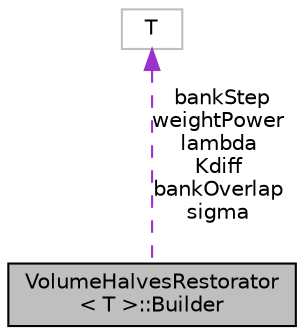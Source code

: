 digraph "VolumeHalvesRestorator&lt; T &gt;::Builder"
{
  edge [fontname="Helvetica",fontsize="10",labelfontname="Helvetica",labelfontsize="10"];
  node [fontname="Helvetica",fontsize="10",shape=record];
  Node1 [label="VolumeHalvesRestorator\l\< T \>::Builder",height=0.2,width=0.4,color="black", fillcolor="grey75", style="filled", fontcolor="black"];
  Node2 -> Node1 [dir="back",color="darkorchid3",fontsize="10",style="dashed",label=" bankStep\nweightPower\nlambda\nKdiff\nbankOverlap\nsigma" ,fontname="Helvetica"];
  Node2 [label="T",height=0.2,width=0.4,color="grey75", fillcolor="white", style="filled"];
}
